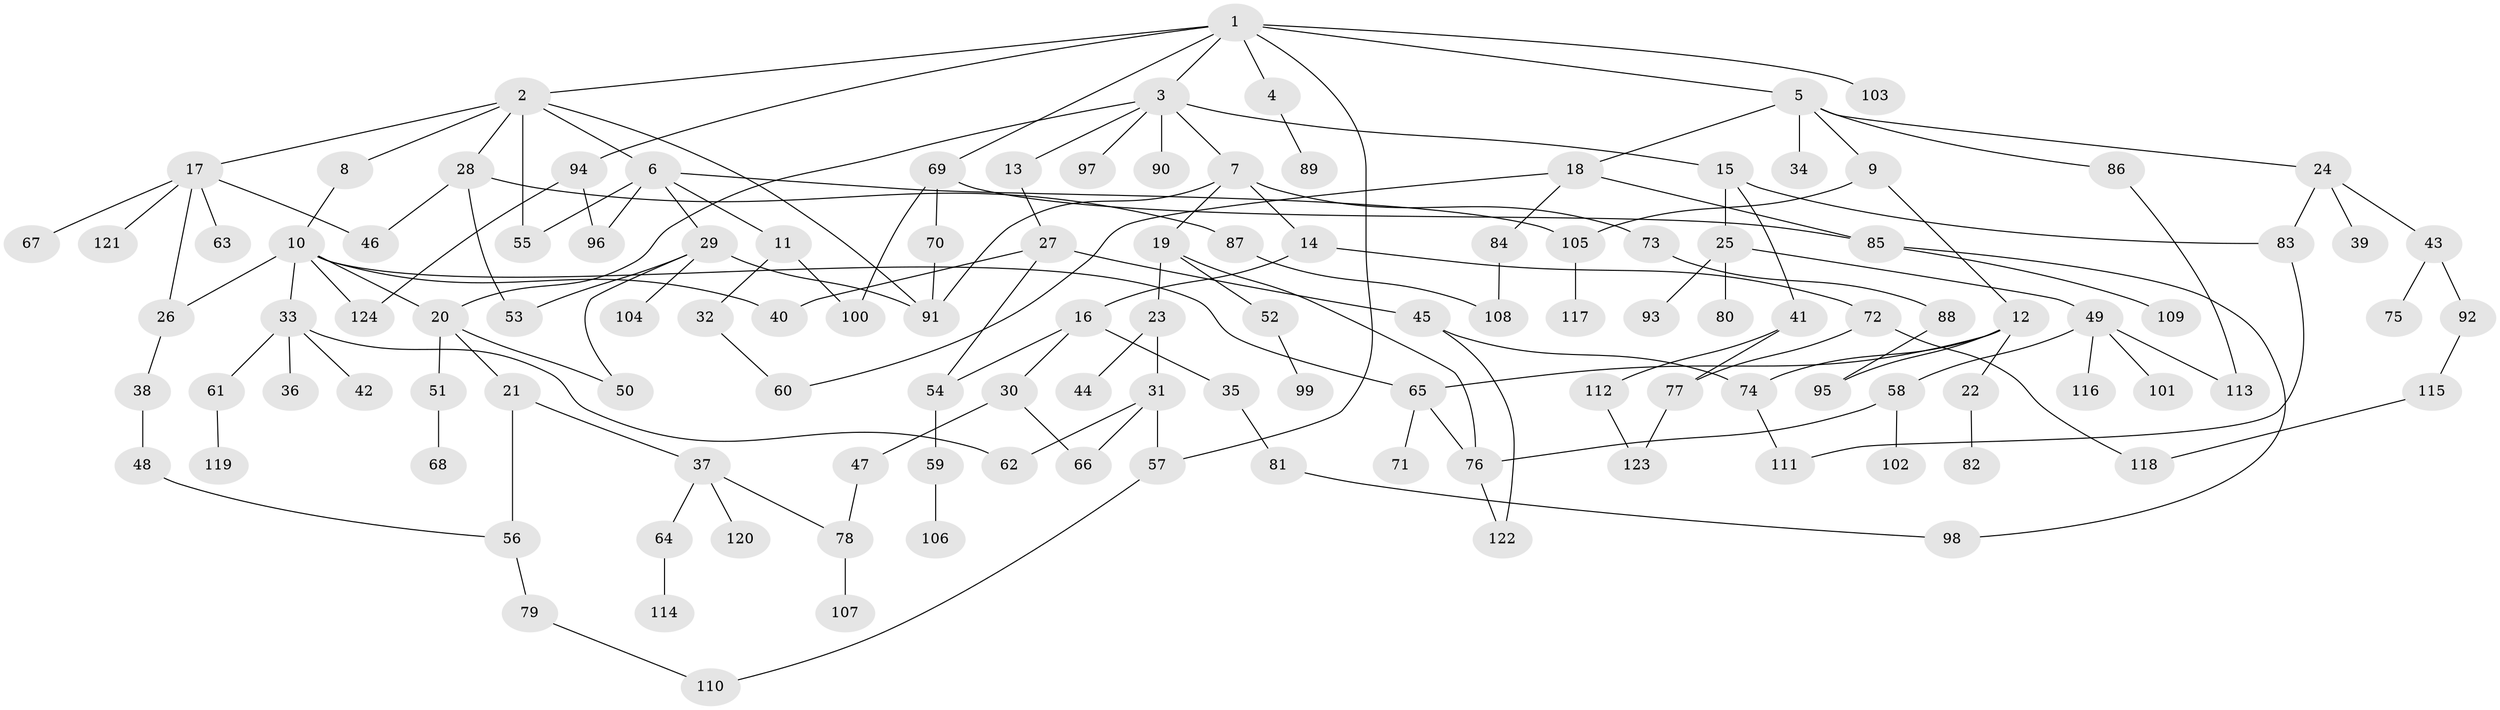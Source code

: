 // coarse degree distribution, {9: 0.016129032258064516, 8: 0.06451612903225806, 1: 0.25806451612903225, 6: 0.04838709677419355, 2: 0.3064516129032258, 3: 0.0967741935483871, 7: 0.016129032258064516, 5: 0.06451612903225806, 4: 0.12903225806451613}
// Generated by graph-tools (version 1.1) at 2025/54/03/05/25 16:54:46]
// undirected, 124 vertices, 160 edges
graph export_dot {
graph [start="1"]
  node [color=gray90,style=filled];
  1;
  2;
  3;
  4;
  5;
  6;
  7;
  8;
  9;
  10;
  11;
  12;
  13;
  14;
  15;
  16;
  17;
  18;
  19;
  20;
  21;
  22;
  23;
  24;
  25;
  26;
  27;
  28;
  29;
  30;
  31;
  32;
  33;
  34;
  35;
  36;
  37;
  38;
  39;
  40;
  41;
  42;
  43;
  44;
  45;
  46;
  47;
  48;
  49;
  50;
  51;
  52;
  53;
  54;
  55;
  56;
  57;
  58;
  59;
  60;
  61;
  62;
  63;
  64;
  65;
  66;
  67;
  68;
  69;
  70;
  71;
  72;
  73;
  74;
  75;
  76;
  77;
  78;
  79;
  80;
  81;
  82;
  83;
  84;
  85;
  86;
  87;
  88;
  89;
  90;
  91;
  92;
  93;
  94;
  95;
  96;
  97;
  98;
  99;
  100;
  101;
  102;
  103;
  104;
  105;
  106;
  107;
  108;
  109;
  110;
  111;
  112;
  113;
  114;
  115;
  116;
  117;
  118;
  119;
  120;
  121;
  122;
  123;
  124;
  1 -- 2;
  1 -- 3;
  1 -- 4;
  1 -- 5;
  1 -- 69;
  1 -- 94;
  1 -- 103;
  1 -- 57;
  2 -- 6;
  2 -- 8;
  2 -- 17;
  2 -- 28;
  2 -- 55;
  2 -- 91;
  3 -- 7;
  3 -- 13;
  3 -- 15;
  3 -- 20;
  3 -- 90;
  3 -- 97;
  4 -- 89;
  5 -- 9;
  5 -- 18;
  5 -- 24;
  5 -- 34;
  5 -- 86;
  6 -- 11;
  6 -- 29;
  6 -- 55;
  6 -- 96;
  6 -- 105;
  7 -- 14;
  7 -- 19;
  7 -- 73;
  7 -- 91;
  8 -- 10;
  9 -- 12;
  9 -- 105;
  10 -- 33;
  10 -- 40;
  10 -- 65;
  10 -- 124;
  10 -- 20;
  10 -- 26;
  11 -- 32;
  11 -- 100;
  12 -- 22;
  12 -- 74;
  12 -- 95;
  12 -- 65;
  13 -- 27;
  14 -- 16;
  14 -- 72;
  15 -- 25;
  15 -- 41;
  15 -- 83;
  16 -- 30;
  16 -- 35;
  16 -- 54;
  17 -- 26;
  17 -- 46;
  17 -- 63;
  17 -- 67;
  17 -- 121;
  18 -- 84;
  18 -- 85;
  18 -- 60;
  19 -- 23;
  19 -- 52;
  19 -- 76;
  20 -- 21;
  20 -- 51;
  20 -- 50;
  21 -- 37;
  21 -- 56;
  22 -- 82;
  23 -- 31;
  23 -- 44;
  24 -- 39;
  24 -- 43;
  24 -- 83;
  25 -- 49;
  25 -- 80;
  25 -- 93;
  26 -- 38;
  27 -- 45;
  27 -- 54;
  27 -- 40;
  28 -- 87;
  28 -- 53;
  28 -- 46;
  29 -- 50;
  29 -- 53;
  29 -- 104;
  29 -- 91;
  30 -- 47;
  30 -- 66;
  31 -- 57;
  31 -- 62;
  31 -- 66;
  32 -- 60;
  33 -- 36;
  33 -- 42;
  33 -- 61;
  33 -- 62;
  35 -- 81;
  37 -- 64;
  37 -- 120;
  37 -- 78;
  38 -- 48;
  41 -- 77;
  41 -- 112;
  43 -- 75;
  43 -- 92;
  45 -- 74;
  45 -- 122;
  47 -- 78;
  48 -- 56;
  49 -- 58;
  49 -- 101;
  49 -- 116;
  49 -- 113;
  51 -- 68;
  52 -- 99;
  54 -- 59;
  56 -- 79;
  57 -- 110;
  58 -- 102;
  58 -- 76;
  59 -- 106;
  61 -- 119;
  64 -- 114;
  65 -- 71;
  65 -- 76;
  69 -- 70;
  69 -- 85;
  69 -- 100;
  70 -- 91;
  72 -- 118;
  72 -- 77;
  73 -- 88;
  74 -- 111;
  76 -- 122;
  77 -- 123;
  78 -- 107;
  79 -- 110;
  81 -- 98;
  83 -- 111;
  84 -- 108;
  85 -- 109;
  85 -- 98;
  86 -- 113;
  87 -- 108;
  88 -- 95;
  92 -- 115;
  94 -- 96;
  94 -- 124;
  105 -- 117;
  112 -- 123;
  115 -- 118;
}
